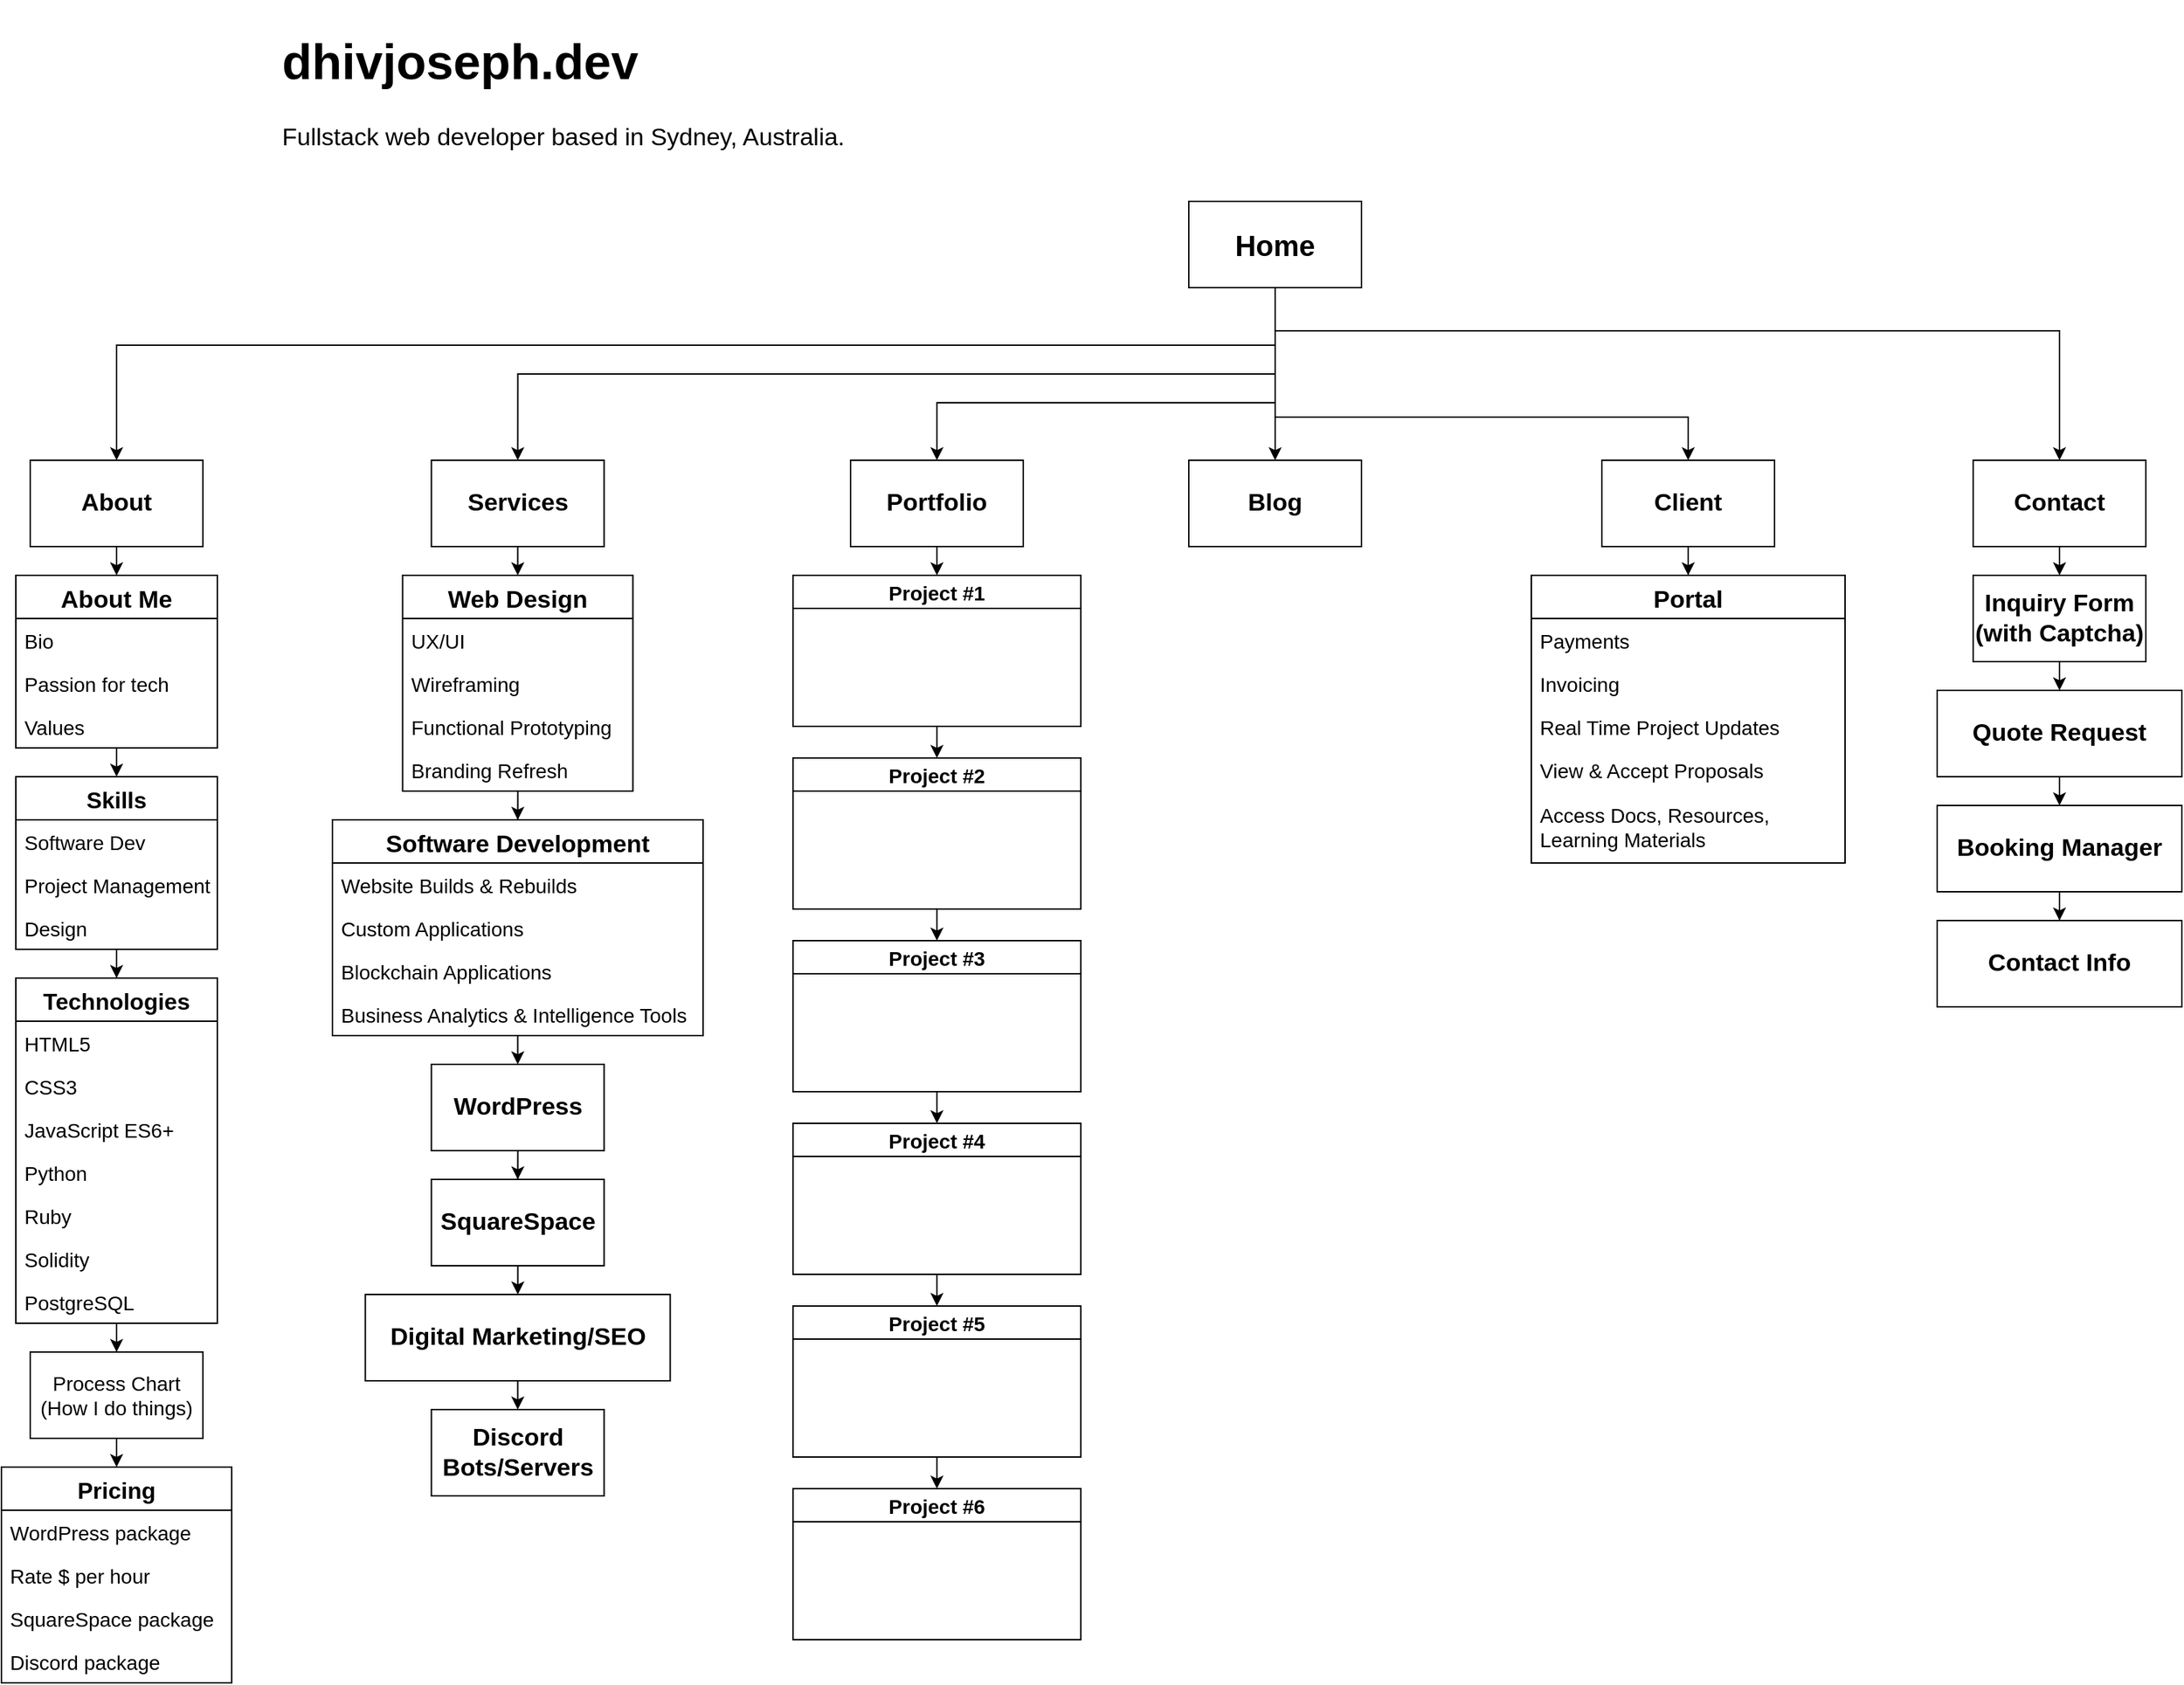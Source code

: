 <mxfile version="16.5.1" type="device"><diagram id="5wXUc5YEicXYVdvP7iFJ" name="Page-1"><mxGraphModel dx="2815" dy="1179" grid="1" gridSize="10" guides="1" tooltips="1" connect="1" arrows="1" fold="1" page="1" pageScale="1" pageWidth="2336" pageHeight="1654" math="0" shadow="0"><root><mxCell id="0"/><mxCell id="1" parent="0"/><mxCell id="mtzMPqjB1ecirO2tGrUU-2" value="&lt;h1&gt;dhivjoseph.dev&lt;/h1&gt;&lt;p&gt;Fullstack web developer based in Sydney, Australia.&amp;nbsp;&lt;/p&gt;" style="text;html=1;strokeColor=none;fillColor=none;spacing=5;spacingTop=-20;whiteSpace=wrap;overflow=hidden;rounded=0;fontSize=17;" vertex="1" parent="1"><mxGeometry x="470" y="70" width="440" height="130" as="geometry"/></mxCell><mxCell id="mtzMPqjB1ecirO2tGrUU-95" style="edgeStyle=orthogonalEdgeStyle;rounded=0;orthogonalLoop=1;jettySize=auto;html=1;fontSize=14;" edge="1" parent="1" source="mtzMPqjB1ecirO2tGrUU-1" target="mtzMPqjB1ecirO2tGrUU-7"><mxGeometry relative="1" as="geometry"/></mxCell><mxCell id="mtzMPqjB1ecirO2tGrUU-1" value="Home" style="rounded=0;whiteSpace=wrap;html=1;fontSize=20;container=0;fontStyle=1" vertex="1" parent="1"><mxGeometry x="1105" y="200" width="120" height="60" as="geometry"/></mxCell><mxCell id="mtzMPqjB1ecirO2tGrUU-4" value="About" style="rounded=0;whiteSpace=wrap;html=1;fontSize=17;container=0;fontStyle=1" vertex="1" parent="1"><mxGeometry x="300" y="380" width="120" height="60" as="geometry"/></mxCell><mxCell id="mtzMPqjB1ecirO2tGrUU-10" style="edgeStyle=orthogonalEdgeStyle;rounded=0;orthogonalLoop=1;jettySize=auto;html=1;entryX=0.5;entryY=0;entryDx=0;entryDy=0;fontSize=17;" edge="1" parent="1" source="mtzMPqjB1ecirO2tGrUU-1" target="mtzMPqjB1ecirO2tGrUU-4"><mxGeometry relative="1" as="geometry"><Array as="points"><mxPoint x="1165" y="300"/><mxPoint x="360" y="300"/></Array></mxGeometry></mxCell><mxCell id="mtzMPqjB1ecirO2tGrUU-57" style="edgeStyle=orthogonalEdgeStyle;rounded=0;orthogonalLoop=1;jettySize=auto;html=1;exitX=0.5;exitY=1;exitDx=0;exitDy=0;entryX=0.5;entryY=0;entryDx=0;entryDy=0;fontSize=14;" edge="1" parent="1" source="mtzMPqjB1ecirO2tGrUU-5" target="mtzMPqjB1ecirO2tGrUU-53"><mxGeometry relative="1" as="geometry"/></mxCell><mxCell id="mtzMPqjB1ecirO2tGrUU-5" value="Services" style="rounded=0;whiteSpace=wrap;html=1;fontSize=17;container=0;fontStyle=1" vertex="1" parent="1"><mxGeometry x="578.75" y="380" width="120" height="60" as="geometry"/></mxCell><mxCell id="mtzMPqjB1ecirO2tGrUU-12" style="edgeStyle=orthogonalEdgeStyle;rounded=0;orthogonalLoop=1;jettySize=auto;html=1;exitX=0.5;exitY=1;exitDx=0;exitDy=0;entryX=0.5;entryY=0;entryDx=0;entryDy=0;fontSize=17;" edge="1" parent="1" source="mtzMPqjB1ecirO2tGrUU-1" target="mtzMPqjB1ecirO2tGrUU-5"><mxGeometry relative="1" as="geometry"><Array as="points"><mxPoint x="1165" y="320"/><mxPoint x="639" y="320"/></Array></mxGeometry></mxCell><mxCell id="mtzMPqjB1ecirO2tGrUU-80" style="edgeStyle=orthogonalEdgeStyle;rounded=0;orthogonalLoop=1;jettySize=auto;html=1;exitX=0.5;exitY=1;exitDx=0;exitDy=0;entryX=0.5;entryY=0;entryDx=0;entryDy=0;fontSize=14;" edge="1" parent="1" source="mtzMPqjB1ecirO2tGrUU-6" target="mtzMPqjB1ecirO2tGrUU-74"><mxGeometry relative="1" as="geometry"/></mxCell><mxCell id="mtzMPqjB1ecirO2tGrUU-6" value="Portfolio" style="rounded=0;whiteSpace=wrap;html=1;fontSize=17;container=0;fontStyle=1" vertex="1" parent="1"><mxGeometry x="870" y="380" width="120" height="60" as="geometry"/></mxCell><mxCell id="mtzMPqjB1ecirO2tGrUU-13" style="edgeStyle=orthogonalEdgeStyle;rounded=0;orthogonalLoop=1;jettySize=auto;html=1;exitX=0.5;exitY=1;exitDx=0;exitDy=0;entryX=0.5;entryY=0;entryDx=0;entryDy=0;fontSize=17;" edge="1" parent="1" source="mtzMPqjB1ecirO2tGrUU-1" target="mtzMPqjB1ecirO2tGrUU-6"><mxGeometry relative="1" as="geometry"><Array as="points"><mxPoint x="1165" y="340"/><mxPoint x="930" y="340"/></Array></mxGeometry></mxCell><mxCell id="mtzMPqjB1ecirO2tGrUU-7" value="Blog" style="rounded=0;whiteSpace=wrap;html=1;fontSize=17;container=0;fontStyle=1" vertex="1" parent="1"><mxGeometry x="1105" y="380" width="120" height="60" as="geometry"/></mxCell><mxCell id="mtzMPqjB1ecirO2tGrUU-94" style="edgeStyle=orthogonalEdgeStyle;rounded=0;orthogonalLoop=1;jettySize=auto;html=1;fontSize=14;" edge="1" parent="1" source="mtzMPqjB1ecirO2tGrUU-8" target="mtzMPqjB1ecirO2tGrUU-86"><mxGeometry relative="1" as="geometry"/></mxCell><mxCell id="mtzMPqjB1ecirO2tGrUU-8" value="Client" style="rounded=0;whiteSpace=wrap;html=1;fontSize=17;container=0;fontStyle=1" vertex="1" parent="1"><mxGeometry x="1392" y="380" width="120" height="60" as="geometry"/></mxCell><mxCell id="mtzMPqjB1ecirO2tGrUU-15" style="edgeStyle=orthogonalEdgeStyle;rounded=0;orthogonalLoop=1;jettySize=auto;html=1;entryX=0.5;entryY=0;entryDx=0;entryDy=0;fontSize=17;" edge="1" parent="1" source="mtzMPqjB1ecirO2tGrUU-1" target="mtzMPqjB1ecirO2tGrUU-8"><mxGeometry relative="1" as="geometry"><Array as="points"><mxPoint x="1165" y="350"/><mxPoint x="1452" y="350"/></Array></mxGeometry></mxCell><mxCell id="mtzMPqjB1ecirO2tGrUU-97" style="edgeStyle=orthogonalEdgeStyle;rounded=0;orthogonalLoop=1;jettySize=auto;html=1;exitX=0.5;exitY=1;exitDx=0;exitDy=0;entryX=0.5;entryY=0;entryDx=0;entryDy=0;fontSize=17;" edge="1" parent="1" source="mtzMPqjB1ecirO2tGrUU-9" target="mtzMPqjB1ecirO2tGrUU-96"><mxGeometry relative="1" as="geometry"/></mxCell><mxCell id="mtzMPqjB1ecirO2tGrUU-9" value="Contact" style="rounded=0;whiteSpace=wrap;html=1;fontSize=17;container=0;fontStyle=1" vertex="1" parent="1"><mxGeometry x="1650" y="380" width="120" height="60" as="geometry"/></mxCell><mxCell id="mtzMPqjB1ecirO2tGrUU-16" style="edgeStyle=orthogonalEdgeStyle;rounded=0;orthogonalLoop=1;jettySize=auto;html=1;entryX=0.5;entryY=0;entryDx=0;entryDy=0;fontSize=17;" edge="1" parent="1" source="mtzMPqjB1ecirO2tGrUU-1" target="mtzMPqjB1ecirO2tGrUU-9"><mxGeometry relative="1" as="geometry"><Array as="points"><mxPoint x="1165" y="290"/><mxPoint x="1710" y="290"/></Array></mxGeometry></mxCell><mxCell id="mtzMPqjB1ecirO2tGrUU-38" style="edgeStyle=orthogonalEdgeStyle;rounded=0;orthogonalLoop=1;jettySize=auto;html=1;exitX=0.5;exitY=1;exitDx=0;exitDy=0;entryX=0.5;entryY=0;entryDx=0;entryDy=0;fontSize=14;" edge="1" parent="1" source="mtzMPqjB1ecirO2tGrUU-17" target="mtzMPqjB1ecirO2tGrUU-23"><mxGeometry relative="1" as="geometry"/></mxCell><mxCell id="mtzMPqjB1ecirO2tGrUU-17" value="About Me" style="swimlane;fontStyle=1;childLayout=stackLayout;horizontal=1;startSize=30;horizontalStack=0;resizeParent=1;resizeParentMax=0;resizeLast=0;collapsible=1;marginBottom=0;fontSize=17;container=0;" vertex="1" parent="1"><mxGeometry x="290" y="460" width="140" height="120" as="geometry"/></mxCell><mxCell id="mtzMPqjB1ecirO2tGrUU-22" style="edgeStyle=orthogonalEdgeStyle;rounded=0;orthogonalLoop=1;jettySize=auto;html=1;exitX=0.5;exitY=1;exitDx=0;exitDy=0;entryX=0.5;entryY=0;entryDx=0;entryDy=0;fontSize=17;" edge="1" parent="1" source="mtzMPqjB1ecirO2tGrUU-4" target="mtzMPqjB1ecirO2tGrUU-17"><mxGeometry relative="1" as="geometry"/></mxCell><mxCell id="mtzMPqjB1ecirO2tGrUU-39" style="edgeStyle=orthogonalEdgeStyle;rounded=0;orthogonalLoop=1;jettySize=auto;html=1;entryX=0.5;entryY=0;entryDx=0;entryDy=0;fontSize=14;" edge="1" parent="1" source="mtzMPqjB1ecirO2tGrUU-23" target="mtzMPqjB1ecirO2tGrUU-28"><mxGeometry relative="1" as="geometry"/></mxCell><mxCell id="mtzMPqjB1ecirO2tGrUU-23" value="Skills" style="swimlane;fontStyle=1;childLayout=stackLayout;horizontal=1;startSize=30;horizontalStack=0;resizeParent=1;resizeParentMax=0;resizeLast=0;collapsible=1;marginBottom=0;fontSize=16;container=0;" vertex="1" parent="1"><mxGeometry x="290" y="600" width="140" height="120" as="geometry"><mxRectangle x="300" y="520" width="70" height="30" as="alternateBounds"/></mxGeometry></mxCell><mxCell id="mtzMPqjB1ecirO2tGrUU-41" style="edgeStyle=orthogonalEdgeStyle;rounded=0;orthogonalLoop=1;jettySize=auto;html=1;fontSize=14;" edge="1" parent="1" source="mtzMPqjB1ecirO2tGrUU-28" target="mtzMPqjB1ecirO2tGrUU-40"><mxGeometry relative="1" as="geometry"/></mxCell><mxCell id="mtzMPqjB1ecirO2tGrUU-28" value="Technologies" style="swimlane;fontStyle=1;childLayout=stackLayout;horizontal=1;startSize=30;horizontalStack=0;resizeParent=1;resizeParentMax=0;resizeLast=0;collapsible=1;marginBottom=0;fontSize=16;container=0;" vertex="1" parent="1"><mxGeometry x="290" y="740" width="140" height="240" as="geometry"><mxRectangle x="300" y="520" width="70" height="30" as="alternateBounds"/></mxGeometry></mxCell><mxCell id="mtzMPqjB1ecirO2tGrUU-18" value="Bio" style="text;strokeColor=none;fillColor=none;align=left;verticalAlign=middle;spacingLeft=4;spacingRight=4;overflow=hidden;points=[[0,0.5],[1,0.5]];portConstraint=eastwest;rotatable=0;fontSize=14;container=0;" vertex="1" parent="1"><mxGeometry x="290" y="490" width="140" height="30" as="geometry"/></mxCell><mxCell id="mtzMPqjB1ecirO2tGrUU-19" value="Passion for tech" style="text;strokeColor=none;fillColor=none;align=left;verticalAlign=middle;spacingLeft=4;spacingRight=4;overflow=hidden;points=[[0,0.5],[1,0.5]];portConstraint=eastwest;rotatable=0;fontSize=14;container=0;" vertex="1" parent="1"><mxGeometry x="290" y="520" width="140" height="30" as="geometry"/></mxCell><mxCell id="mtzMPqjB1ecirO2tGrUU-20" value="Values" style="text;strokeColor=none;fillColor=none;align=left;verticalAlign=middle;spacingLeft=4;spacingRight=4;overflow=hidden;points=[[0,0.5],[1,0.5]];portConstraint=eastwest;rotatable=0;fontSize=14;container=0;" vertex="1" parent="1"><mxGeometry x="290" y="550" width="140" height="30" as="geometry"/></mxCell><mxCell id="mtzMPqjB1ecirO2tGrUU-24" value="Software Dev" style="text;strokeColor=none;fillColor=none;align=left;verticalAlign=middle;spacingLeft=4;spacingRight=4;overflow=hidden;points=[[0,0.5],[1,0.5]];portConstraint=eastwest;rotatable=0;fontSize=14;container=0;" vertex="1" parent="1"><mxGeometry x="290" y="630" width="140" height="30" as="geometry"/></mxCell><mxCell id="mtzMPqjB1ecirO2tGrUU-25" value="Project Management" style="text;strokeColor=none;fillColor=none;align=left;verticalAlign=middle;spacingLeft=4;spacingRight=4;overflow=hidden;points=[[0,0.5],[1,0.5]];portConstraint=eastwest;rotatable=0;fontSize=14;container=0;" vertex="1" parent="1"><mxGeometry x="290" y="660" width="140" height="30" as="geometry"/></mxCell><mxCell id="mtzMPqjB1ecirO2tGrUU-27" value="Design" style="text;strokeColor=none;fillColor=none;align=left;verticalAlign=middle;spacingLeft=4;spacingRight=4;overflow=hidden;points=[[0,0.5],[1,0.5]];portConstraint=eastwest;rotatable=0;fontSize=14;container=0;" vertex="1" parent="1"><mxGeometry x="290" y="690" width="140" height="30" as="geometry"/></mxCell><mxCell id="mtzMPqjB1ecirO2tGrUU-29" value="HTML5" style="text;strokeColor=none;fillColor=none;align=left;verticalAlign=middle;spacingLeft=4;spacingRight=4;overflow=hidden;points=[[0,0.5],[1,0.5]];portConstraint=eastwest;rotatable=0;fontSize=14;container=0;" vertex="1" parent="1"><mxGeometry x="290" y="770" width="140" height="30" as="geometry"/></mxCell><mxCell id="mtzMPqjB1ecirO2tGrUU-30" value="CSS3" style="text;strokeColor=none;fillColor=none;align=left;verticalAlign=middle;spacingLeft=4;spacingRight=4;overflow=hidden;points=[[0,0.5],[1,0.5]];portConstraint=eastwest;rotatable=0;fontSize=14;container=0;" vertex="1" parent="1"><mxGeometry x="290" y="800" width="140" height="30" as="geometry"/></mxCell><mxCell id="mtzMPqjB1ecirO2tGrUU-31" value="JavaScript ES6+" style="text;strokeColor=none;fillColor=none;align=left;verticalAlign=middle;spacingLeft=4;spacingRight=4;overflow=hidden;points=[[0,0.5],[1,0.5]];portConstraint=eastwest;rotatable=0;fontSize=14;container=0;" vertex="1" parent="1"><mxGeometry x="290" y="830" width="140" height="30" as="geometry"/></mxCell><mxCell id="mtzMPqjB1ecirO2tGrUU-32" value="Python" style="text;strokeColor=none;fillColor=none;align=left;verticalAlign=middle;spacingLeft=4;spacingRight=4;overflow=hidden;points=[[0,0.5],[1,0.5]];portConstraint=eastwest;rotatable=0;fontSize=14;container=0;" vertex="1" parent="1"><mxGeometry x="290" y="860" width="140" height="30" as="geometry"/></mxCell><mxCell id="mtzMPqjB1ecirO2tGrUU-33" value="Ruby" style="text;strokeColor=none;fillColor=none;align=left;verticalAlign=middle;spacingLeft=4;spacingRight=4;overflow=hidden;points=[[0,0.5],[1,0.5]];portConstraint=eastwest;rotatable=0;fontSize=14;container=0;" vertex="1" parent="1"><mxGeometry x="290" y="890" width="140" height="30" as="geometry"/></mxCell><mxCell id="mtzMPqjB1ecirO2tGrUU-34" value="Solidity" style="text;strokeColor=none;fillColor=none;align=left;verticalAlign=middle;spacingLeft=4;spacingRight=4;overflow=hidden;points=[[0,0.5],[1,0.5]];portConstraint=eastwest;rotatable=0;fontSize=14;container=0;" vertex="1" parent="1"><mxGeometry x="290" y="920" width="140" height="30" as="geometry"/></mxCell><mxCell id="mtzMPqjB1ecirO2tGrUU-35" value="PostgreSQL" style="text;strokeColor=none;fillColor=none;align=left;verticalAlign=middle;spacingLeft=4;spacingRight=4;overflow=hidden;points=[[0,0.5],[1,0.5]];portConstraint=eastwest;rotatable=0;fontSize=14;container=0;" vertex="1" parent="1"><mxGeometry x="290" y="950" width="140" height="30" as="geometry"/></mxCell><mxCell id="mtzMPqjB1ecirO2tGrUU-52" style="edgeStyle=orthogonalEdgeStyle;rounded=0;orthogonalLoop=1;jettySize=auto;html=1;entryX=0.5;entryY=0;entryDx=0;entryDy=0;fontSize=14;" edge="1" parent="1" source="mtzMPqjB1ecirO2tGrUU-40"><mxGeometry relative="1" as="geometry"><mxPoint x="360" y="1080" as="targetPoint"/></mxGeometry></mxCell><mxCell id="mtzMPqjB1ecirO2tGrUU-40" value="Process Chart&lt;br&gt;(How I do things)" style="rounded=0;whiteSpace=wrap;html=1;fontSize=14;" vertex="1" parent="1"><mxGeometry x="300" y="1000" width="120" height="60" as="geometry"/></mxCell><mxCell id="mtzMPqjB1ecirO2tGrUU-47" value="Pricing" style="swimlane;fontStyle=1;childLayout=stackLayout;horizontal=1;startSize=30;horizontalStack=0;resizeParent=1;resizeParentMax=0;resizeLast=0;collapsible=1;marginBottom=0;fontSize=16;container=0;" vertex="1" parent="1"><mxGeometry x="280" y="1080" width="160" height="150" as="geometry"><mxRectangle x="300" y="520" width="70" height="30" as="alternateBounds"/></mxGeometry></mxCell><mxCell id="mtzMPqjB1ecirO2tGrUU-50" value="WordPress package" style="text;strokeColor=none;fillColor=none;align=left;verticalAlign=middle;spacingLeft=4;spacingRight=4;overflow=hidden;points=[[0,0.5],[1,0.5]];portConstraint=eastwest;rotatable=0;fontSize=14;container=0;" vertex="1" parent="mtzMPqjB1ecirO2tGrUU-47"><mxGeometry y="30" width="160" height="30" as="geometry"/></mxCell><mxCell id="mtzMPqjB1ecirO2tGrUU-49" value="Rate $ per hour" style="text;strokeColor=none;fillColor=none;align=left;verticalAlign=middle;spacingLeft=4;spacingRight=4;overflow=hidden;points=[[0,0.5],[1,0.5]];portConstraint=eastwest;rotatable=0;fontSize=14;container=0;" vertex="1" parent="mtzMPqjB1ecirO2tGrUU-47"><mxGeometry y="60" width="160" height="30" as="geometry"/></mxCell><mxCell id="mtzMPqjB1ecirO2tGrUU-51" value="SquareSpace package" style="text;strokeColor=none;fillColor=none;align=left;verticalAlign=middle;spacingLeft=4;spacingRight=4;overflow=hidden;points=[[0,0.5],[1,0.5]];portConstraint=eastwest;rotatable=0;fontSize=14;container=0;" vertex="1" parent="mtzMPqjB1ecirO2tGrUU-47"><mxGeometry y="90" width="160" height="30" as="geometry"/></mxCell><mxCell id="mtzMPqjB1ecirO2tGrUU-69" value="Discord package" style="text;strokeColor=none;fillColor=none;align=left;verticalAlign=middle;spacingLeft=4;spacingRight=4;overflow=hidden;points=[[0,0.5],[1,0.5]];portConstraint=eastwest;rotatable=0;fontSize=14;container=0;" vertex="1" parent="mtzMPqjB1ecirO2tGrUU-47"><mxGeometry y="120" width="160" height="30" as="geometry"/></mxCell><mxCell id="mtzMPqjB1ecirO2tGrUU-64" style="edgeStyle=orthogonalEdgeStyle;rounded=0;orthogonalLoop=1;jettySize=auto;html=1;entryX=0.5;entryY=0;entryDx=0;entryDy=0;fontSize=14;" edge="1" parent="1" source="mtzMPqjB1ecirO2tGrUU-53" target="mtzMPqjB1ecirO2tGrUU-59"><mxGeometry relative="1" as="geometry"/></mxCell><mxCell id="mtzMPqjB1ecirO2tGrUU-53" value="Web Design" style="swimlane;fontStyle=1;childLayout=stackLayout;horizontal=1;startSize=30;horizontalStack=0;resizeParent=1;resizeParentMax=0;resizeLast=0;collapsible=1;marginBottom=0;fontSize=17;" vertex="1" parent="1"><mxGeometry x="558.75" y="460" width="160" height="150" as="geometry"/></mxCell><mxCell id="mtzMPqjB1ecirO2tGrUU-54" value="UX/UI" style="text;strokeColor=none;fillColor=none;align=left;verticalAlign=middle;spacingLeft=4;spacingRight=4;overflow=hidden;points=[[0,0.5],[1,0.5]];portConstraint=eastwest;rotatable=0;fontSize=14;" vertex="1" parent="mtzMPqjB1ecirO2tGrUU-53"><mxGeometry y="30" width="160" height="30" as="geometry"/></mxCell><mxCell id="mtzMPqjB1ecirO2tGrUU-55" value="Wireframing" style="text;strokeColor=none;fillColor=none;align=left;verticalAlign=middle;spacingLeft=4;spacingRight=4;overflow=hidden;points=[[0,0.5],[1,0.5]];portConstraint=eastwest;rotatable=0;fontSize=14;" vertex="1" parent="mtzMPqjB1ecirO2tGrUU-53"><mxGeometry y="60" width="160" height="30" as="geometry"/></mxCell><mxCell id="mtzMPqjB1ecirO2tGrUU-56" value="Functional Prototyping" style="text;strokeColor=none;fillColor=none;align=left;verticalAlign=middle;spacingLeft=4;spacingRight=4;overflow=hidden;points=[[0,0.5],[1,0.5]];portConstraint=eastwest;rotatable=0;fontSize=14;" vertex="1" parent="mtzMPqjB1ecirO2tGrUU-53"><mxGeometry y="90" width="160" height="30" as="geometry"/></mxCell><mxCell id="mtzMPqjB1ecirO2tGrUU-58" value="Branding Refresh" style="text;strokeColor=none;fillColor=none;align=left;verticalAlign=middle;spacingLeft=4;spacingRight=4;overflow=hidden;points=[[0,0.5],[1,0.5]];portConstraint=eastwest;rotatable=0;fontSize=14;" vertex="1" parent="mtzMPqjB1ecirO2tGrUU-53"><mxGeometry y="120" width="160" height="30" as="geometry"/></mxCell><mxCell id="mtzMPqjB1ecirO2tGrUU-70" style="edgeStyle=orthogonalEdgeStyle;rounded=0;orthogonalLoop=1;jettySize=auto;html=1;entryX=0.5;entryY=0;entryDx=0;entryDy=0;fontSize=14;" edge="1" parent="1" source="mtzMPqjB1ecirO2tGrUU-59" target="mtzMPqjB1ecirO2tGrUU-65"><mxGeometry relative="1" as="geometry"/></mxCell><mxCell id="mtzMPqjB1ecirO2tGrUU-59" value="Software Development" style="swimlane;fontStyle=1;childLayout=stackLayout;horizontal=1;startSize=30;horizontalStack=0;resizeParent=1;resizeParentMax=0;resizeLast=0;collapsible=1;marginBottom=0;fontSize=17;" vertex="1" parent="1"><mxGeometry x="510" y="630" width="257.5" height="150" as="geometry"/></mxCell><mxCell id="mtzMPqjB1ecirO2tGrUU-60" value="Website Builds &amp; Rebuilds" style="text;strokeColor=none;fillColor=none;align=left;verticalAlign=middle;spacingLeft=4;spacingRight=4;overflow=hidden;points=[[0,0.5],[1,0.5]];portConstraint=eastwest;rotatable=0;fontSize=14;" vertex="1" parent="mtzMPqjB1ecirO2tGrUU-59"><mxGeometry y="30" width="257.5" height="30" as="geometry"/></mxCell><mxCell id="mtzMPqjB1ecirO2tGrUU-61" value="Custom Applications" style="text;strokeColor=none;fillColor=none;align=left;verticalAlign=middle;spacingLeft=4;spacingRight=4;overflow=hidden;points=[[0,0.5],[1,0.5]];portConstraint=eastwest;rotatable=0;fontSize=14;" vertex="1" parent="mtzMPqjB1ecirO2tGrUU-59"><mxGeometry y="60" width="257.5" height="30" as="geometry"/></mxCell><mxCell id="mtzMPqjB1ecirO2tGrUU-62" value="Blockchain Applications" style="text;strokeColor=none;fillColor=none;align=left;verticalAlign=middle;spacingLeft=4;spacingRight=4;overflow=hidden;points=[[0,0.5],[1,0.5]];portConstraint=eastwest;rotatable=0;fontSize=14;" vertex="1" parent="mtzMPqjB1ecirO2tGrUU-59"><mxGeometry y="90" width="257.5" height="30" as="geometry"/></mxCell><mxCell id="mtzMPqjB1ecirO2tGrUU-63" value="Business Analytics &amp; Intelligence Tools" style="text;strokeColor=none;fillColor=none;align=left;verticalAlign=middle;spacingLeft=4;spacingRight=4;overflow=hidden;points=[[0,0.5],[1,0.5]];portConstraint=eastwest;rotatable=0;fontSize=14;" vertex="1" parent="mtzMPqjB1ecirO2tGrUU-59"><mxGeometry y="120" width="257.5" height="30" as="geometry"/></mxCell><mxCell id="mtzMPqjB1ecirO2tGrUU-71" style="edgeStyle=orthogonalEdgeStyle;rounded=0;orthogonalLoop=1;jettySize=auto;html=1;entryX=0.5;entryY=0;entryDx=0;entryDy=0;fontSize=14;" edge="1" parent="1" source="mtzMPqjB1ecirO2tGrUU-65" target="mtzMPqjB1ecirO2tGrUU-66"><mxGeometry relative="1" as="geometry"/></mxCell><mxCell id="mtzMPqjB1ecirO2tGrUU-65" value="&lt;font style=&quot;font-size: 17px&quot;&gt;&lt;b&gt;WordPress&lt;/b&gt;&lt;/font&gt;" style="rounded=0;whiteSpace=wrap;html=1;fontSize=14;" vertex="1" parent="1"><mxGeometry x="578.75" y="800" width="120" height="60" as="geometry"/></mxCell><mxCell id="mtzMPqjB1ecirO2tGrUU-72" style="edgeStyle=orthogonalEdgeStyle;rounded=0;orthogonalLoop=1;jettySize=auto;html=1;entryX=0.5;entryY=0;entryDx=0;entryDy=0;fontSize=14;" edge="1" parent="1" source="mtzMPqjB1ecirO2tGrUU-66" target="mtzMPqjB1ecirO2tGrUU-67"><mxGeometry relative="1" as="geometry"/></mxCell><mxCell id="mtzMPqjB1ecirO2tGrUU-66" value="&lt;font style=&quot;font-size: 17px&quot;&gt;&lt;b&gt;SquareSpace&lt;/b&gt;&lt;/font&gt;" style="rounded=0;whiteSpace=wrap;html=1;fontSize=14;" vertex="1" parent="1"><mxGeometry x="578.75" y="880" width="120" height="60" as="geometry"/></mxCell><mxCell id="mtzMPqjB1ecirO2tGrUU-73" style="edgeStyle=orthogonalEdgeStyle;rounded=0;orthogonalLoop=1;jettySize=auto;html=1;fontSize=14;" edge="1" parent="1" source="mtzMPqjB1ecirO2tGrUU-67" target="mtzMPqjB1ecirO2tGrUU-68"><mxGeometry relative="1" as="geometry"/></mxCell><mxCell id="mtzMPqjB1ecirO2tGrUU-67" value="Digital Marketing/SEO" style="rounded=0;whiteSpace=wrap;html=1;fontSize=17;fontStyle=1" vertex="1" parent="1"><mxGeometry x="532.81" y="960" width="211.87" height="60" as="geometry"/></mxCell><mxCell id="mtzMPqjB1ecirO2tGrUU-68" value="Discord Bots/Servers" style="rounded=0;whiteSpace=wrap;html=1;fontSize=17;fontStyle=1" vertex="1" parent="1"><mxGeometry x="578.75" y="1040" width="120" height="60" as="geometry"/></mxCell><mxCell id="mtzMPqjB1ecirO2tGrUU-81" style="edgeStyle=orthogonalEdgeStyle;rounded=0;orthogonalLoop=1;jettySize=auto;html=1;exitX=0.5;exitY=1;exitDx=0;exitDy=0;entryX=0.5;entryY=0;entryDx=0;entryDy=0;fontSize=14;" edge="1" parent="1" source="mtzMPqjB1ecirO2tGrUU-74" target="mtzMPqjB1ecirO2tGrUU-75"><mxGeometry relative="1" as="geometry"/></mxCell><mxCell id="mtzMPqjB1ecirO2tGrUU-74" value="Project #1" style="swimlane;fontSize=14;" vertex="1" parent="1"><mxGeometry x="830" y="460" width="200" height="105" as="geometry"/></mxCell><mxCell id="mtzMPqjB1ecirO2tGrUU-82" style="edgeStyle=orthogonalEdgeStyle;rounded=0;orthogonalLoop=1;jettySize=auto;html=1;exitX=0.5;exitY=1;exitDx=0;exitDy=0;entryX=0.5;entryY=0;entryDx=0;entryDy=0;fontSize=14;" edge="1" parent="1" source="mtzMPqjB1ecirO2tGrUU-75" target="mtzMPqjB1ecirO2tGrUU-76"><mxGeometry relative="1" as="geometry"/></mxCell><mxCell id="mtzMPqjB1ecirO2tGrUU-75" value="Project #2" style="swimlane;fontSize=14;" vertex="1" parent="1"><mxGeometry x="830" y="587" width="200" height="105" as="geometry"/></mxCell><mxCell id="mtzMPqjB1ecirO2tGrUU-83" style="edgeStyle=orthogonalEdgeStyle;rounded=0;orthogonalLoop=1;jettySize=auto;html=1;exitX=0.5;exitY=1;exitDx=0;exitDy=0;entryX=0.5;entryY=0;entryDx=0;entryDy=0;fontSize=14;" edge="1" parent="1" source="mtzMPqjB1ecirO2tGrUU-76" target="mtzMPqjB1ecirO2tGrUU-77"><mxGeometry relative="1" as="geometry"/></mxCell><mxCell id="mtzMPqjB1ecirO2tGrUU-76" value="Project #3" style="swimlane;fontSize=14;" vertex="1" parent="1"><mxGeometry x="830" y="714" width="200" height="105" as="geometry"/></mxCell><mxCell id="mtzMPqjB1ecirO2tGrUU-84" style="edgeStyle=orthogonalEdgeStyle;rounded=0;orthogonalLoop=1;jettySize=auto;html=1;exitX=0.5;exitY=1;exitDx=0;exitDy=0;fontSize=14;" edge="1" parent="1" source="mtzMPqjB1ecirO2tGrUU-77" target="mtzMPqjB1ecirO2tGrUU-78"><mxGeometry relative="1" as="geometry"/></mxCell><mxCell id="mtzMPqjB1ecirO2tGrUU-77" value="Project #4" style="swimlane;fontSize=14;" vertex="1" parent="1"><mxGeometry x="830" y="841" width="200" height="105" as="geometry"/></mxCell><mxCell id="mtzMPqjB1ecirO2tGrUU-85" style="edgeStyle=orthogonalEdgeStyle;rounded=0;orthogonalLoop=1;jettySize=auto;html=1;exitX=0.5;exitY=1;exitDx=0;exitDy=0;entryX=0.5;entryY=0;entryDx=0;entryDy=0;fontSize=14;" edge="1" parent="1" source="mtzMPqjB1ecirO2tGrUU-78" target="mtzMPqjB1ecirO2tGrUU-79"><mxGeometry relative="1" as="geometry"/></mxCell><mxCell id="mtzMPqjB1ecirO2tGrUU-78" value="Project #5" style="swimlane;fontSize=14;" vertex="1" parent="1"><mxGeometry x="830" y="968" width="200" height="105" as="geometry"/></mxCell><mxCell id="mtzMPqjB1ecirO2tGrUU-79" value="Project #6" style="swimlane;fontSize=14;" vertex="1" parent="1"><mxGeometry x="830" y="1095" width="200" height="105" as="geometry"/></mxCell><mxCell id="mtzMPqjB1ecirO2tGrUU-86" value="Portal" style="swimlane;fontStyle=1;childLayout=stackLayout;horizontal=1;startSize=30;horizontalStack=0;resizeParent=1;resizeParentMax=0;resizeLast=0;collapsible=1;marginBottom=0;fontSize=17;" vertex="1" parent="1"><mxGeometry x="1343" y="460" width="218" height="200" as="geometry"/></mxCell><mxCell id="mtzMPqjB1ecirO2tGrUU-87" value="Payments" style="text;strokeColor=none;fillColor=none;align=left;verticalAlign=middle;spacingLeft=4;spacingRight=4;overflow=hidden;points=[[0,0.5],[1,0.5]];portConstraint=eastwest;rotatable=0;fontSize=14;" vertex="1" parent="mtzMPqjB1ecirO2tGrUU-86"><mxGeometry y="30" width="218" height="30" as="geometry"/></mxCell><mxCell id="mtzMPqjB1ecirO2tGrUU-88" value="Invoicing" style="text;strokeColor=none;fillColor=none;align=left;verticalAlign=middle;spacingLeft=4;spacingRight=4;overflow=hidden;points=[[0,0.5],[1,0.5]];portConstraint=eastwest;rotatable=0;fontSize=14;" vertex="1" parent="mtzMPqjB1ecirO2tGrUU-86"><mxGeometry y="60" width="218" height="30" as="geometry"/></mxCell><mxCell id="mtzMPqjB1ecirO2tGrUU-89" value="Real Time Project Updates" style="text;strokeColor=none;fillColor=none;align=left;verticalAlign=middle;spacingLeft=4;spacingRight=4;overflow=hidden;points=[[0,0.5],[1,0.5]];portConstraint=eastwest;rotatable=0;fontSize=14;" vertex="1" parent="mtzMPqjB1ecirO2tGrUU-86"><mxGeometry y="90" width="218" height="30" as="geometry"/></mxCell><mxCell id="mtzMPqjB1ecirO2tGrUU-90" value="View &amp; Accept Proposals" style="text;strokeColor=none;fillColor=none;align=left;verticalAlign=middle;spacingLeft=4;spacingRight=4;overflow=hidden;points=[[0,0.5],[1,0.5]];portConstraint=eastwest;rotatable=0;fontSize=14;" vertex="1" parent="mtzMPqjB1ecirO2tGrUU-86"><mxGeometry y="120" width="218" height="30" as="geometry"/></mxCell><mxCell id="mtzMPqjB1ecirO2tGrUU-91" value="Access Docs, Resources, Learning Materials" style="text;strokeColor=none;fillColor=none;align=left;verticalAlign=middle;spacingLeft=4;spacingRight=4;overflow=hidden;points=[[0,0.5],[1,0.5]];portConstraint=eastwest;rotatable=0;fontSize=14;whiteSpace=wrap;" vertex="1" parent="mtzMPqjB1ecirO2tGrUU-86"><mxGeometry y="150" width="218" height="50" as="geometry"/></mxCell><mxCell id="mtzMPqjB1ecirO2tGrUU-99" style="edgeStyle=orthogonalEdgeStyle;rounded=0;orthogonalLoop=1;jettySize=auto;html=1;exitX=0.5;exitY=1;exitDx=0;exitDy=0;entryX=0.5;entryY=0;entryDx=0;entryDy=0;fontSize=17;" edge="1" parent="1" source="mtzMPqjB1ecirO2tGrUU-96" target="mtzMPqjB1ecirO2tGrUU-98"><mxGeometry relative="1" as="geometry"/></mxCell><mxCell id="mtzMPqjB1ecirO2tGrUU-96" value="Inquiry Form (with Captcha)" style="rounded=0;whiteSpace=wrap;html=1;fontSize=17;fontStyle=1" vertex="1" parent="1"><mxGeometry x="1650" y="460" width="120" height="60" as="geometry"/></mxCell><mxCell id="mtzMPqjB1ecirO2tGrUU-101" style="edgeStyle=orthogonalEdgeStyle;rounded=0;orthogonalLoop=1;jettySize=auto;html=1;exitX=0.5;exitY=1;exitDx=0;exitDy=0;entryX=0.5;entryY=0;entryDx=0;entryDy=0;fontSize=17;" edge="1" parent="1" source="mtzMPqjB1ecirO2tGrUU-98" target="mtzMPqjB1ecirO2tGrUU-100"><mxGeometry relative="1" as="geometry"/></mxCell><mxCell id="mtzMPqjB1ecirO2tGrUU-98" value="Quote Request" style="rounded=0;whiteSpace=wrap;html=1;fontSize=17;fontStyle=1" vertex="1" parent="1"><mxGeometry x="1625" y="540" width="170" height="60" as="geometry"/></mxCell><mxCell id="mtzMPqjB1ecirO2tGrUU-103" style="edgeStyle=orthogonalEdgeStyle;rounded=0;orthogonalLoop=1;jettySize=auto;html=1;exitX=0.5;exitY=1;exitDx=0;exitDy=0;fontSize=20;" edge="1" parent="1" source="mtzMPqjB1ecirO2tGrUU-100" target="mtzMPqjB1ecirO2tGrUU-102"><mxGeometry relative="1" as="geometry"/></mxCell><mxCell id="mtzMPqjB1ecirO2tGrUU-100" value="Booking Manager" style="rounded=0;whiteSpace=wrap;html=1;fontSize=17;fontStyle=1" vertex="1" parent="1"><mxGeometry x="1625" y="620" width="170" height="60" as="geometry"/></mxCell><mxCell id="mtzMPqjB1ecirO2tGrUU-102" value="Contact Info" style="rounded=0;whiteSpace=wrap;html=1;fontSize=17;fontStyle=1" vertex="1" parent="1"><mxGeometry x="1625" y="700" width="170" height="60" as="geometry"/></mxCell></root></mxGraphModel></diagram></mxfile>
